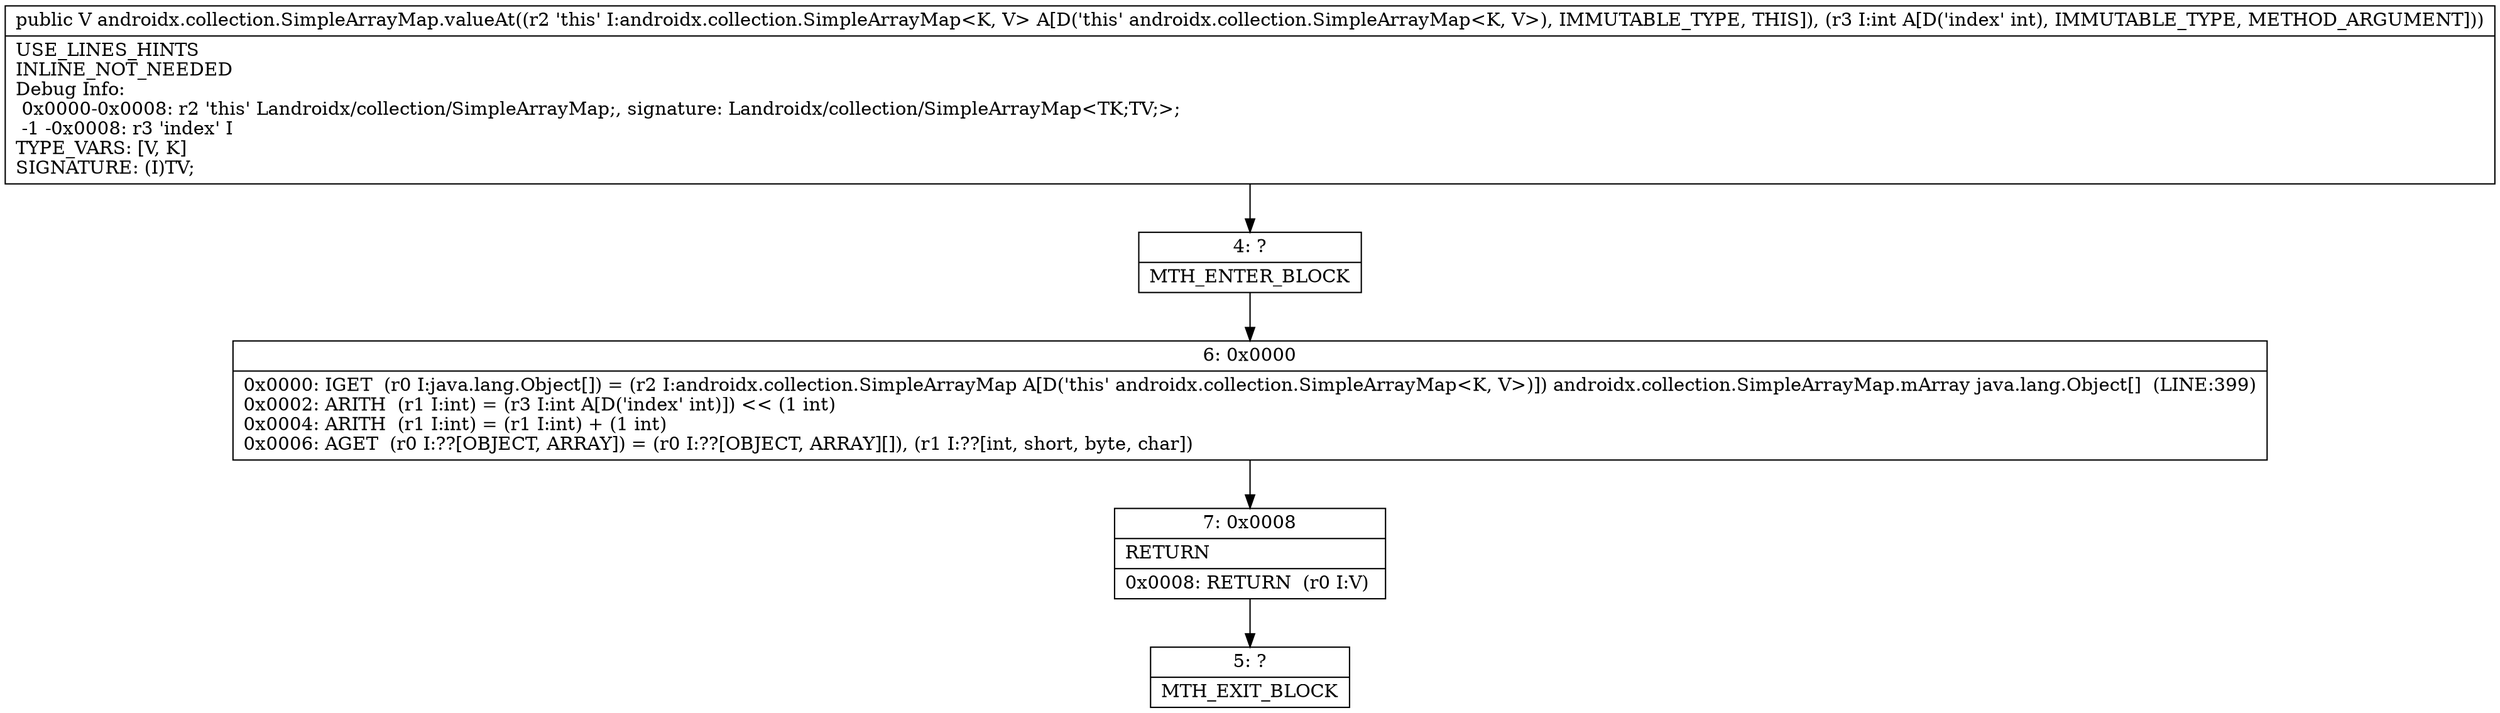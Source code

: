 digraph "CFG forandroidx.collection.SimpleArrayMap.valueAt(I)Ljava\/lang\/Object;" {
Node_4 [shape=record,label="{4\:\ ?|MTH_ENTER_BLOCK\l}"];
Node_6 [shape=record,label="{6\:\ 0x0000|0x0000: IGET  (r0 I:java.lang.Object[]) = (r2 I:androidx.collection.SimpleArrayMap A[D('this' androidx.collection.SimpleArrayMap\<K, V\>)]) androidx.collection.SimpleArrayMap.mArray java.lang.Object[]  (LINE:399)\l0x0002: ARITH  (r1 I:int) = (r3 I:int A[D('index' int)]) \<\< (1 int) \l0x0004: ARITH  (r1 I:int) = (r1 I:int) + (1 int) \l0x0006: AGET  (r0 I:??[OBJECT, ARRAY]) = (r0 I:??[OBJECT, ARRAY][]), (r1 I:??[int, short, byte, char]) \l}"];
Node_7 [shape=record,label="{7\:\ 0x0008|RETURN\l|0x0008: RETURN  (r0 I:V) \l}"];
Node_5 [shape=record,label="{5\:\ ?|MTH_EXIT_BLOCK\l}"];
MethodNode[shape=record,label="{public V androidx.collection.SimpleArrayMap.valueAt((r2 'this' I:androidx.collection.SimpleArrayMap\<K, V\> A[D('this' androidx.collection.SimpleArrayMap\<K, V\>), IMMUTABLE_TYPE, THIS]), (r3 I:int A[D('index' int), IMMUTABLE_TYPE, METHOD_ARGUMENT]))  | USE_LINES_HINTS\lINLINE_NOT_NEEDED\lDebug Info:\l  0x0000\-0x0008: r2 'this' Landroidx\/collection\/SimpleArrayMap;, signature: Landroidx\/collection\/SimpleArrayMap\<TK;TV;\>;\l  \-1 \-0x0008: r3 'index' I\lTYPE_VARS: [V, K]\lSIGNATURE: (I)TV;\l}"];
MethodNode -> Node_4;Node_4 -> Node_6;
Node_6 -> Node_7;
Node_7 -> Node_5;
}

